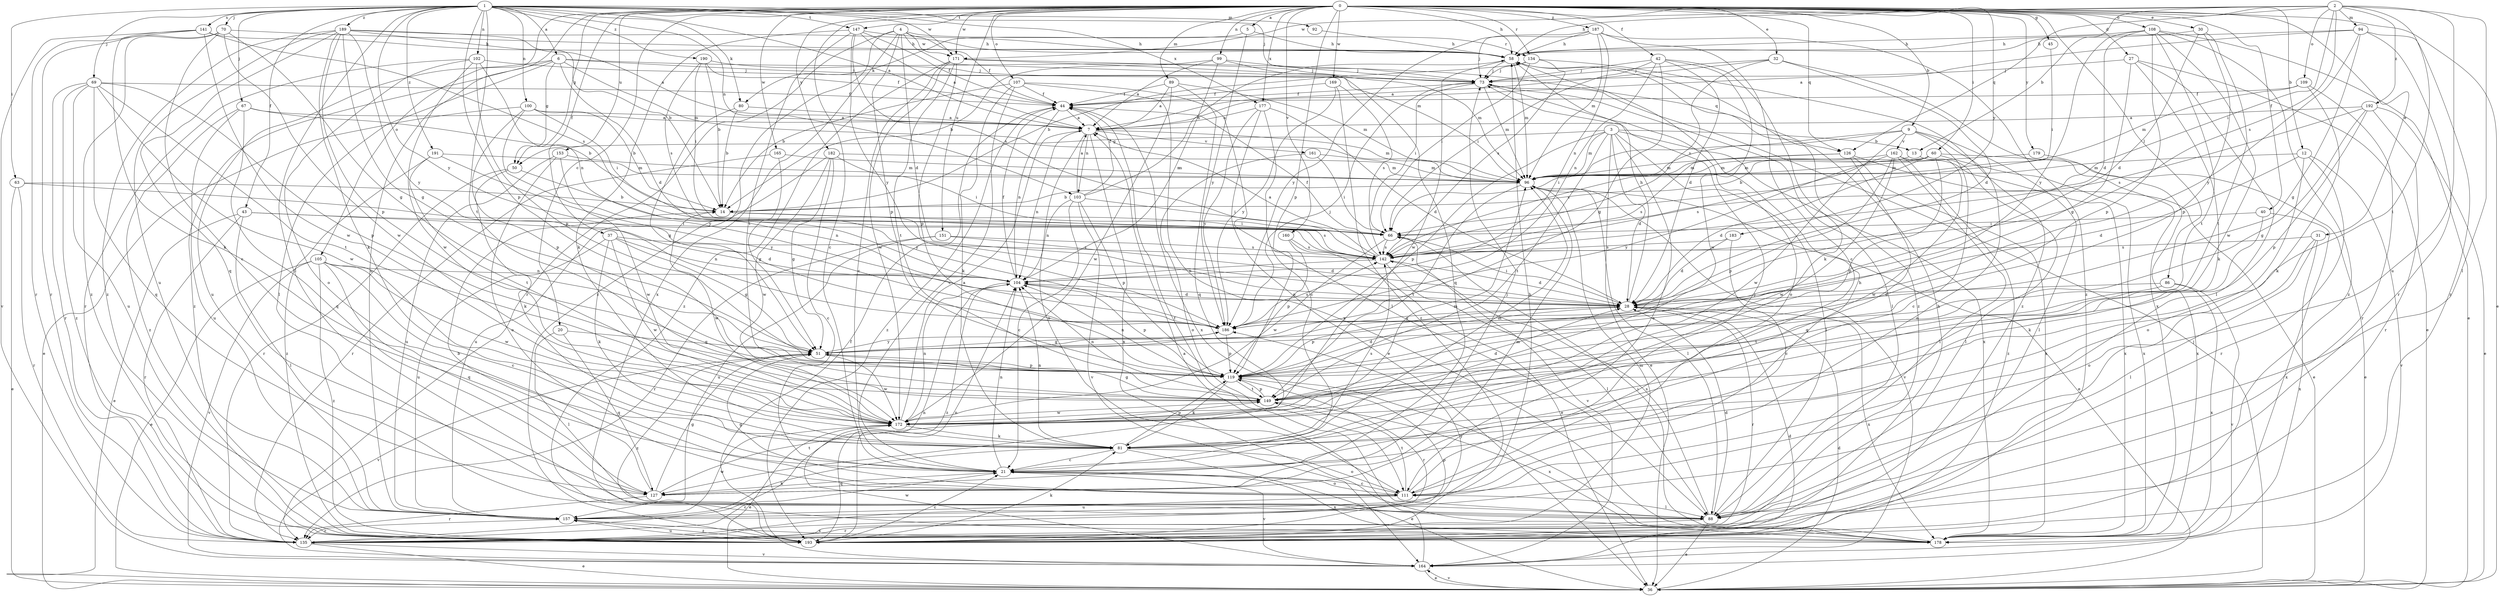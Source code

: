 strict digraph  {
0;
1;
2;
3;
4;
5;
6;
7;
9;
12;
13;
14;
20;
21;
27;
28;
30;
31;
32;
36;
37;
40;
42;
43;
44;
45;
50;
51;
58;
60;
63;
66;
67;
69;
70;
73;
80;
81;
86;
88;
89;
92;
94;
96;
99;
100;
102;
103;
104;
105;
107;
108;
109;
111;
119;
126;
127;
134;
135;
141;
142;
147;
149;
151;
153;
157;
160;
161;
162;
164;
165;
169;
171;
172;
177;
178;
179;
182;
183;
186;
187;
189;
190;
191;
192;
193;
0 -> 5  [label=a];
0 -> 9  [label=b];
0 -> 12  [label=b];
0 -> 20  [label=c];
0 -> 21  [label=c];
0 -> 27  [label=d];
0 -> 30  [label=e];
0 -> 31  [label=e];
0 -> 32  [label=e];
0 -> 36  [label=e];
0 -> 37  [label=f];
0 -> 40  [label=f];
0 -> 42  [label=f];
0 -> 45  [label=g];
0 -> 50  [label=g];
0 -> 58  [label=h];
0 -> 60  [label=i];
0 -> 86  [label=l];
0 -> 89  [label=m];
0 -> 99  [label=n];
0 -> 105  [label=o];
0 -> 107  [label=o];
0 -> 108  [label=o];
0 -> 119  [label=p];
0 -> 126  [label=q];
0 -> 134  [label=r];
0 -> 147  [label=t];
0 -> 151  [label=u];
0 -> 153  [label=u];
0 -> 157  [label=u];
0 -> 160  [label=v];
0 -> 165  [label=w];
0 -> 169  [label=w];
0 -> 171  [label=w];
0 -> 177  [label=x];
0 -> 179  [label=y];
0 -> 182  [label=y];
0 -> 183  [label=y];
0 -> 187  [label=z];
1 -> 6  [label=a];
1 -> 7  [label=a];
1 -> 43  [label=f];
1 -> 63  [label=i];
1 -> 67  [label=j];
1 -> 69  [label=j];
1 -> 70  [label=j];
1 -> 73  [label=j];
1 -> 80  [label=k];
1 -> 88  [label=l];
1 -> 92  [label=m];
1 -> 100  [label=n];
1 -> 102  [label=n];
1 -> 103  [label=n];
1 -> 119  [label=p];
1 -> 141  [label=s];
1 -> 147  [label=t];
1 -> 149  [label=t];
1 -> 171  [label=w];
1 -> 177  [label=x];
1 -> 186  [label=y];
1 -> 189  [label=z];
1 -> 190  [label=z];
1 -> 191  [label=z];
2 -> 13  [label=b];
2 -> 58  [label=h];
2 -> 66  [label=i];
2 -> 88  [label=l];
2 -> 94  [label=m];
2 -> 109  [label=o];
2 -> 126  [label=q];
2 -> 142  [label=s];
2 -> 149  [label=t];
2 -> 157  [label=u];
2 -> 171  [label=w];
2 -> 192  [label=z];
3 -> 13  [label=b];
3 -> 28  [label=d];
3 -> 36  [label=e];
3 -> 50  [label=g];
3 -> 88  [label=l];
3 -> 96  [label=m];
3 -> 111  [label=o];
3 -> 119  [label=p];
3 -> 149  [label=t];
3 -> 178  [label=x];
4 -> 28  [label=d];
4 -> 44  [label=f];
4 -> 96  [label=m];
4 -> 119  [label=p];
4 -> 134  [label=r];
4 -> 135  [label=r];
4 -> 171  [label=w];
4 -> 178  [label=x];
4 -> 193  [label=z];
5 -> 58  [label=h];
5 -> 80  [label=k];
5 -> 186  [label=y];
6 -> 28  [label=d];
6 -> 50  [label=g];
6 -> 73  [label=j];
6 -> 88  [label=l];
6 -> 96  [label=m];
6 -> 126  [label=q];
6 -> 157  [label=u];
6 -> 193  [label=z];
7 -> 96  [label=m];
7 -> 103  [label=n];
7 -> 104  [label=n];
7 -> 111  [label=o];
7 -> 161  [label=v];
7 -> 178  [label=x];
9 -> 21  [label=c];
9 -> 66  [label=i];
9 -> 88  [label=l];
9 -> 111  [label=o];
9 -> 142  [label=s];
9 -> 162  [label=v];
9 -> 172  [label=w];
12 -> 28  [label=d];
12 -> 96  [label=m];
12 -> 111  [label=o];
12 -> 135  [label=r];
12 -> 164  [label=v];
13 -> 88  [label=l];
13 -> 96  [label=m];
13 -> 172  [label=w];
14 -> 66  [label=i];
14 -> 142  [label=s];
14 -> 172  [label=w];
20 -> 51  [label=g];
20 -> 88  [label=l];
20 -> 127  [label=q];
21 -> 104  [label=n];
21 -> 111  [label=o];
21 -> 127  [label=q];
21 -> 164  [label=v];
21 -> 178  [label=x];
27 -> 36  [label=e];
27 -> 51  [label=g];
27 -> 73  [label=j];
27 -> 81  [label=k];
27 -> 88  [label=l];
28 -> 58  [label=h];
28 -> 66  [label=i];
28 -> 104  [label=n];
28 -> 119  [label=p];
28 -> 135  [label=r];
28 -> 178  [label=x];
28 -> 186  [label=y];
30 -> 28  [label=d];
30 -> 58  [label=h];
30 -> 119  [label=p];
30 -> 149  [label=t];
31 -> 88  [label=l];
31 -> 111  [label=o];
31 -> 142  [label=s];
31 -> 178  [label=x];
32 -> 7  [label=a];
32 -> 28  [label=d];
32 -> 73  [label=j];
32 -> 142  [label=s];
32 -> 178  [label=x];
36 -> 28  [label=d];
36 -> 73  [label=j];
36 -> 164  [label=v];
37 -> 51  [label=g];
37 -> 81  [label=k];
37 -> 104  [label=n];
37 -> 142  [label=s];
37 -> 157  [label=u];
37 -> 172  [label=w];
40 -> 66  [label=i];
40 -> 81  [label=k];
40 -> 178  [label=x];
42 -> 28  [label=d];
42 -> 51  [label=g];
42 -> 66  [label=i];
42 -> 73  [label=j];
42 -> 81  [label=k];
42 -> 104  [label=n];
42 -> 172  [label=w];
43 -> 28  [label=d];
43 -> 36  [label=e];
43 -> 66  [label=i];
43 -> 88  [label=l];
43 -> 135  [label=r];
44 -> 7  [label=a];
44 -> 104  [label=n];
44 -> 178  [label=x];
44 -> 193  [label=z];
45 -> 66  [label=i];
50 -> 81  [label=k];
50 -> 135  [label=r];
50 -> 186  [label=y];
51 -> 119  [label=p];
51 -> 164  [label=v];
51 -> 172  [label=w];
51 -> 186  [label=y];
51 -> 193  [label=z];
58 -> 73  [label=j];
58 -> 96  [label=m];
58 -> 172  [label=w];
58 -> 193  [label=z];
60 -> 14  [label=b];
60 -> 28  [label=d];
60 -> 36  [label=e];
60 -> 96  [label=m];
60 -> 119  [label=p];
60 -> 142  [label=s];
60 -> 178  [label=x];
63 -> 14  [label=b];
63 -> 36  [label=e];
63 -> 104  [label=n];
63 -> 135  [label=r];
66 -> 142  [label=s];
66 -> 164  [label=v];
66 -> 172  [label=w];
67 -> 7  [label=a];
67 -> 14  [label=b];
67 -> 127  [label=q];
67 -> 157  [label=u];
67 -> 193  [label=z];
69 -> 44  [label=f];
69 -> 119  [label=p];
69 -> 127  [label=q];
69 -> 135  [label=r];
69 -> 149  [label=t];
69 -> 157  [label=u];
69 -> 172  [label=w];
69 -> 193  [label=z];
70 -> 21  [label=c];
70 -> 51  [label=g];
70 -> 58  [label=h];
70 -> 135  [label=r];
70 -> 172  [label=w];
70 -> 193  [label=z];
73 -> 44  [label=f];
73 -> 66  [label=i];
73 -> 88  [label=l];
73 -> 96  [label=m];
73 -> 111  [label=o];
80 -> 7  [label=a];
80 -> 14  [label=b];
80 -> 51  [label=g];
81 -> 21  [label=c];
81 -> 36  [label=e];
81 -> 96  [label=m];
81 -> 104  [label=n];
81 -> 111  [label=o];
81 -> 119  [label=p];
81 -> 142  [label=s];
86 -> 28  [label=d];
86 -> 149  [label=t];
86 -> 164  [label=v];
86 -> 178  [label=x];
88 -> 28  [label=d];
88 -> 36  [label=e];
88 -> 44  [label=f];
88 -> 135  [label=r];
88 -> 142  [label=s];
89 -> 7  [label=a];
89 -> 44  [label=f];
89 -> 96  [label=m];
89 -> 127  [label=q];
89 -> 172  [label=w];
92 -> 58  [label=h];
94 -> 7  [label=a];
94 -> 51  [label=g];
94 -> 58  [label=h];
94 -> 135  [label=r];
94 -> 186  [label=y];
94 -> 193  [label=z];
96 -> 14  [label=b];
96 -> 36  [label=e];
96 -> 88  [label=l];
96 -> 149  [label=t];
96 -> 164  [label=v];
99 -> 7  [label=a];
99 -> 14  [label=b];
99 -> 73  [label=j];
99 -> 104  [label=n];
99 -> 127  [label=q];
100 -> 7  [label=a];
100 -> 14  [label=b];
100 -> 36  [label=e];
100 -> 66  [label=i];
100 -> 119  [label=p];
100 -> 186  [label=y];
102 -> 73  [label=j];
102 -> 104  [label=n];
102 -> 111  [label=o];
102 -> 119  [label=p];
102 -> 135  [label=r];
102 -> 172  [label=w];
103 -> 7  [label=a];
103 -> 21  [label=c];
103 -> 44  [label=f];
103 -> 58  [label=h];
103 -> 66  [label=i];
103 -> 104  [label=n];
103 -> 119  [label=p];
103 -> 164  [label=v];
104 -> 28  [label=d];
104 -> 44  [label=f];
104 -> 119  [label=p];
104 -> 193  [label=z];
105 -> 21  [label=c];
105 -> 36  [label=e];
105 -> 104  [label=n];
105 -> 127  [label=q];
105 -> 164  [label=v];
105 -> 172  [label=w];
105 -> 193  [label=z];
107 -> 14  [label=b];
107 -> 21  [label=c];
107 -> 44  [label=f];
107 -> 81  [label=k];
107 -> 88  [label=l];
107 -> 178  [label=x];
108 -> 28  [label=d];
108 -> 36  [label=e];
108 -> 58  [label=h];
108 -> 119  [label=p];
108 -> 149  [label=t];
108 -> 172  [label=w];
108 -> 186  [label=y];
108 -> 193  [label=z];
109 -> 44  [label=f];
109 -> 81  [label=k];
109 -> 96  [label=m];
109 -> 135  [label=r];
111 -> 21  [label=c];
111 -> 51  [label=g];
111 -> 58  [label=h];
111 -> 73  [label=j];
111 -> 88  [label=l];
111 -> 149  [label=t];
111 -> 157  [label=u];
119 -> 28  [label=d];
119 -> 81  [label=k];
119 -> 104  [label=n];
119 -> 135  [label=r];
119 -> 149  [label=t];
126 -> 36  [label=e];
126 -> 96  [label=m];
126 -> 127  [label=q];
126 -> 142  [label=s];
126 -> 178  [label=x];
127 -> 14  [label=b];
127 -> 51  [label=g];
127 -> 73  [label=j];
127 -> 96  [label=m];
127 -> 135  [label=r];
127 -> 149  [label=t];
134 -> 14  [label=b];
134 -> 66  [label=i];
134 -> 73  [label=j];
134 -> 142  [label=s];
134 -> 193  [label=z];
135 -> 21  [label=c];
135 -> 36  [label=e];
135 -> 96  [label=m];
135 -> 104  [label=n];
135 -> 164  [label=v];
135 -> 186  [label=y];
141 -> 58  [label=h];
141 -> 81  [label=k];
141 -> 135  [label=r];
141 -> 142  [label=s];
141 -> 164  [label=v];
141 -> 172  [label=w];
142 -> 7  [label=a];
142 -> 28  [label=d];
142 -> 44  [label=f];
142 -> 88  [label=l];
142 -> 104  [label=n];
147 -> 7  [label=a];
147 -> 44  [label=f];
147 -> 58  [label=h];
147 -> 81  [label=k];
147 -> 142  [label=s];
147 -> 149  [label=t];
147 -> 186  [label=y];
149 -> 28  [label=d];
149 -> 51  [label=g];
149 -> 104  [label=n];
149 -> 119  [label=p];
149 -> 172  [label=w];
149 -> 178  [label=x];
151 -> 28  [label=d];
151 -> 135  [label=r];
151 -> 142  [label=s];
151 -> 157  [label=u];
153 -> 96  [label=m];
153 -> 111  [label=o];
153 -> 157  [label=u];
153 -> 172  [label=w];
157 -> 58  [label=h];
157 -> 81  [label=k];
157 -> 135  [label=r];
157 -> 172  [label=w];
157 -> 178  [label=x];
157 -> 193  [label=z];
160 -> 36  [label=e];
160 -> 119  [label=p];
160 -> 142  [label=s];
161 -> 66  [label=i];
161 -> 96  [label=m];
161 -> 111  [label=o];
162 -> 88  [label=l];
162 -> 96  [label=m];
162 -> 119  [label=p];
162 -> 172  [label=w];
162 -> 178  [label=x];
162 -> 186  [label=y];
162 -> 193  [label=z];
164 -> 7  [label=a];
164 -> 28  [label=d];
164 -> 36  [label=e];
164 -> 44  [label=f];
164 -> 172  [label=w];
165 -> 51  [label=g];
165 -> 96  [label=m];
165 -> 135  [label=r];
169 -> 44  [label=f];
169 -> 142  [label=s];
169 -> 186  [label=y];
169 -> 193  [label=z];
171 -> 21  [label=c];
171 -> 73  [label=j];
171 -> 96  [label=m];
171 -> 119  [label=p];
171 -> 149  [label=t];
171 -> 172  [label=w];
171 -> 193  [label=z];
172 -> 7  [label=a];
172 -> 36  [label=e];
172 -> 81  [label=k];
172 -> 96  [label=m];
172 -> 104  [label=n];
177 -> 7  [label=a];
177 -> 21  [label=c];
177 -> 28  [label=d];
177 -> 36  [label=e];
177 -> 186  [label=y];
178 -> 66  [label=i];
179 -> 96  [label=m];
179 -> 178  [label=x];
182 -> 21  [label=c];
182 -> 51  [label=g];
182 -> 66  [label=i];
182 -> 96  [label=m];
182 -> 157  [label=u];
182 -> 172  [label=w];
183 -> 21  [label=c];
183 -> 28  [label=d];
183 -> 142  [label=s];
186 -> 51  [label=g];
186 -> 73  [label=j];
186 -> 119  [label=p];
186 -> 142  [label=s];
187 -> 21  [label=c];
187 -> 58  [label=h];
187 -> 73  [label=j];
187 -> 96  [label=m];
187 -> 104  [label=n];
187 -> 186  [label=y];
187 -> 193  [label=z];
189 -> 7  [label=a];
189 -> 14  [label=b];
189 -> 51  [label=g];
189 -> 58  [label=h];
189 -> 81  [label=k];
189 -> 119  [label=p];
189 -> 127  [label=q];
189 -> 157  [label=u];
189 -> 186  [label=y];
189 -> 193  [label=z];
190 -> 14  [label=b];
190 -> 44  [label=f];
190 -> 66  [label=i];
190 -> 73  [label=j];
190 -> 142  [label=s];
191 -> 96  [label=m];
191 -> 149  [label=t];
191 -> 186  [label=y];
191 -> 193  [label=z];
192 -> 7  [label=a];
192 -> 36  [label=e];
192 -> 51  [label=g];
192 -> 119  [label=p];
192 -> 135  [label=r];
192 -> 142  [label=s];
193 -> 21  [label=c];
193 -> 58  [label=h];
193 -> 81  [label=k];
193 -> 104  [label=n];
193 -> 119  [label=p];
193 -> 157  [label=u];
}
